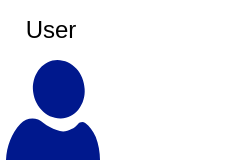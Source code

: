 <mxfile version="21.1.0" type="github">
  <diagram name="Page-1" id="R2RLw2f-_EB18nDPJjpL">
    <mxGraphModel dx="1077" dy="606" grid="1" gridSize="10" guides="1" tooltips="1" connect="1" arrows="1" fold="1" page="1" pageScale="1" pageWidth="827" pageHeight="1169" math="0" shadow="0">
      <root>
        <mxCell id="0" />
        <mxCell id="1" parent="0" />
        <mxCell id="riVmELEoJKBYG4qQqgdV-2" value="User" style="text;html=1;align=center;verticalAlign=middle;resizable=0;points=[];autosize=1;strokeColor=none;fillColor=none;" vertex="1" parent="1">
          <mxGeometry x="360" y="20" width="50" height="30" as="geometry" />
        </mxCell>
        <mxCell id="riVmELEoJKBYG4qQqgdV-3" value="" style="sketch=0;aspect=fixed;pointerEvents=1;shadow=0;dashed=0;html=1;strokeColor=none;labelPosition=center;verticalLabelPosition=bottom;verticalAlign=top;align=center;fillColor=#00188D;shape=mxgraph.azure.user" vertex="1" parent="1">
          <mxGeometry x="363" y="50" width="47" height="50" as="geometry" />
        </mxCell>
        <mxCell id="riVmELEoJKBYG4qQqgdV-4" value="" style="shape=image;html=1;verticalAlign=top;verticalLabelPosition=bottom;labelBackgroundColor=#ffffff;imageAspect=0;aspect=fixed;image=https://cdn3.iconfinder.com/data/icons/forall/1062/conversation-128.png;imageBorder=none;imageBackground=none;" vertex="1" parent="1">
          <mxGeometry x="414" y="20" width="60" height="60" as="geometry" />
        </mxCell>
      </root>
    </mxGraphModel>
  </diagram>
</mxfile>
